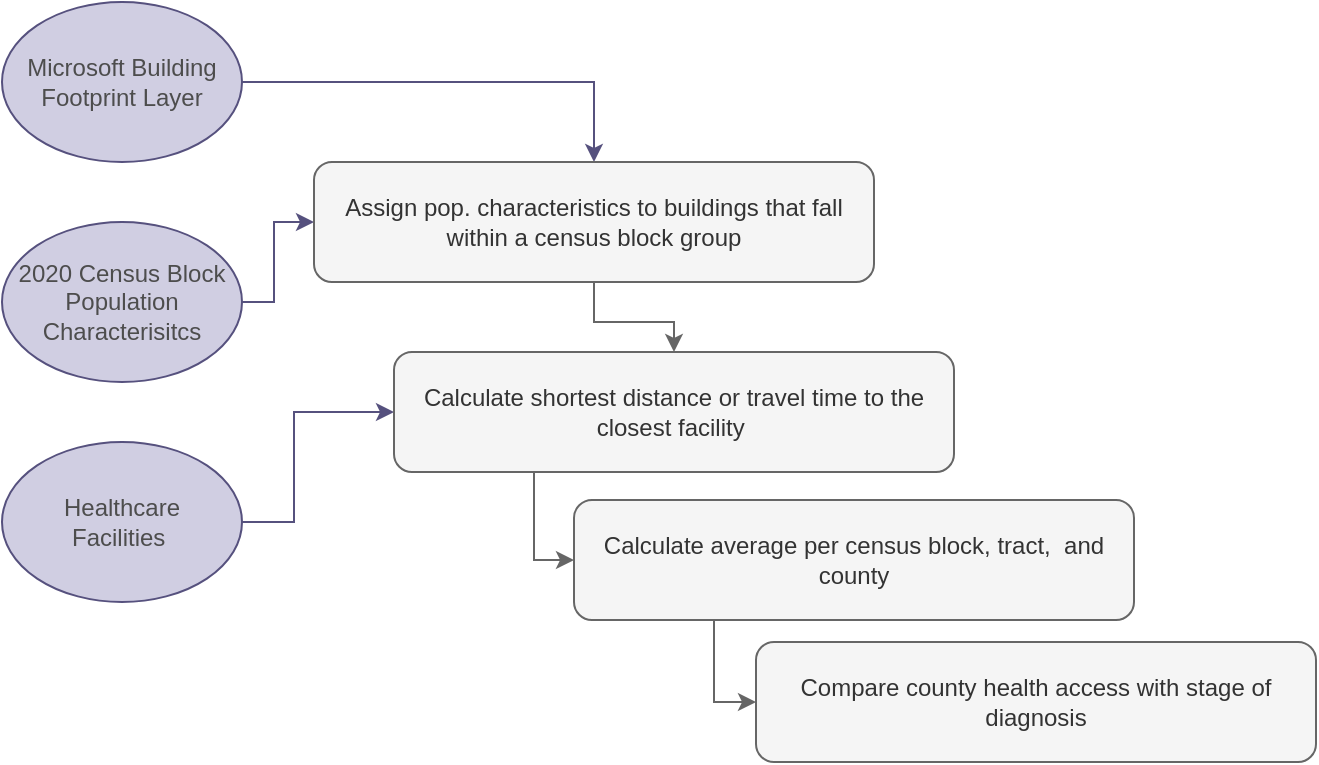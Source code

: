 <mxfile version="23.1.1" type="github">
  <diagram name="Page-1" id="Spny9eBOnEaTohduiuO0">
    <mxGraphModel dx="1004" dy="648" grid="1" gridSize="10" guides="1" tooltips="1" connect="1" arrows="1" fold="1" page="1" pageScale="1" pageWidth="850" pageHeight="1100" math="0" shadow="0">
      <root>
        <mxCell id="0" />
        <mxCell id="1" parent="0" />
        <mxCell id="7Uv4zYvhc0PwlJTERLrj-8" style="edgeStyle=orthogonalEdgeStyle;rounded=0;orthogonalLoop=1;jettySize=auto;html=1;exitX=1;exitY=0.5;exitDx=0;exitDy=0;entryX=0.5;entryY=0;entryDx=0;entryDy=0;strokeColor=#56517E;" edge="1" parent="1" source="7Uv4zYvhc0PwlJTERLrj-1" target="7Uv4zYvhc0PwlJTERLrj-22">
          <mxGeometry relative="1" as="geometry">
            <mxPoint x="156.0" y="190" as="sourcePoint" />
            <mxPoint x="326" y="215" as="targetPoint" />
            <Array as="points">
              <mxPoint x="326" y="190" />
            </Array>
          </mxGeometry>
        </mxCell>
        <mxCell id="7Uv4zYvhc0PwlJTERLrj-1" value="Microsoft Building Footprint Layer" style="ellipse;whiteSpace=wrap;html=1;fillColor=#d0cee2;strokeColor=#56517e;fontColor=#4D4D4D;" vertex="1" parent="1">
          <mxGeometry x="30" y="150" width="120" height="80" as="geometry" />
        </mxCell>
        <mxCell id="7Uv4zYvhc0PwlJTERLrj-14" style="edgeStyle=orthogonalEdgeStyle;rounded=0;orthogonalLoop=1;jettySize=auto;html=1;exitX=1;exitY=0.5;exitDx=0;exitDy=0;entryX=0;entryY=0.5;entryDx=0;entryDy=0;strokeColor=#56517E;" edge="1" parent="1" source="7Uv4zYvhc0PwlJTERLrj-2" target="7Uv4zYvhc0PwlJTERLrj-22">
          <mxGeometry relative="1" as="geometry">
            <mxPoint x="156.0" y="300" as="sourcePoint" />
            <mxPoint x="186" y="245" as="targetPoint" />
            <Array as="points">
              <mxPoint x="166" y="300" />
              <mxPoint x="166" y="260" />
            </Array>
          </mxGeometry>
        </mxCell>
        <mxCell id="7Uv4zYvhc0PwlJTERLrj-2" value="2020 Census Block Population Characterisitcs" style="ellipse;whiteSpace=wrap;html=1;fillColor=#d0cee2;strokeColor=#56517e;fontColor=#4D4D4D;" vertex="1" parent="1">
          <mxGeometry x="30" y="260" width="120" height="80" as="geometry" />
        </mxCell>
        <mxCell id="7Uv4zYvhc0PwlJTERLrj-15" style="edgeStyle=orthogonalEdgeStyle;rounded=0;orthogonalLoop=1;jettySize=auto;html=1;exitX=1;exitY=0.5;exitDx=0;exitDy=0;entryX=0;entryY=0.5;entryDx=0;entryDy=0;strokeColor=#56517E;" edge="1" parent="1" source="7Uv4zYvhc0PwlJTERLrj-3" target="7Uv4zYvhc0PwlJTERLrj-10">
          <mxGeometry relative="1" as="geometry">
            <mxPoint x="246" y="410.462" as="targetPoint" />
            <mxPoint x="156.0" y="410" as="sourcePoint" />
            <Array as="points">
              <mxPoint x="176" y="410" />
              <mxPoint x="176" y="355" />
            </Array>
          </mxGeometry>
        </mxCell>
        <mxCell id="7Uv4zYvhc0PwlJTERLrj-3" value="Healthcare &lt;br&gt;Facilities&amp;nbsp;" style="ellipse;whiteSpace=wrap;html=1;fillColor=#d0cee2;strokeColor=#56517e;fontColor=#4D4D4D;" vertex="1" parent="1">
          <mxGeometry x="30" y="370" width="120" height="80" as="geometry" />
        </mxCell>
        <mxCell id="7Uv4zYvhc0PwlJTERLrj-17" style="edgeStyle=orthogonalEdgeStyle;rounded=0;orthogonalLoop=1;jettySize=auto;html=1;exitX=0.5;exitY=1;exitDx=0;exitDy=0;entryX=0.5;entryY=0;entryDx=0;entryDy=0;strokeColor=#666666;" edge="1" parent="1" source="7Uv4zYvhc0PwlJTERLrj-22" target="7Uv4zYvhc0PwlJTERLrj-10">
          <mxGeometry relative="1" as="geometry" />
        </mxCell>
        <mxCell id="7Uv4zYvhc0PwlJTERLrj-21" style="edgeStyle=orthogonalEdgeStyle;rounded=0;orthogonalLoop=1;jettySize=auto;html=1;exitX=0.25;exitY=1;exitDx=0;exitDy=0;entryX=0;entryY=0.5;entryDx=0;entryDy=0;strokeColor=#666666;" edge="1" parent="1" source="7Uv4zYvhc0PwlJTERLrj-10" target="7Uv4zYvhc0PwlJTERLrj-13">
          <mxGeometry relative="1" as="geometry" />
        </mxCell>
        <mxCell id="7Uv4zYvhc0PwlJTERLrj-10" value="Calculate shortest distance or travel time to the closest facility&amp;nbsp;" style="rounded=1;whiteSpace=wrap;html=1;fillColor=#f5f5f5;fontColor=#333333;strokeColor=#666666;" vertex="1" parent="1">
          <mxGeometry x="226" y="325" width="280" height="60" as="geometry" />
        </mxCell>
        <mxCell id="7Uv4zYvhc0PwlJTERLrj-20" style="edgeStyle=orthogonalEdgeStyle;rounded=0;orthogonalLoop=1;jettySize=auto;html=1;exitX=0.25;exitY=1;exitDx=0;exitDy=0;entryX=0;entryY=0.5;entryDx=0;entryDy=0;strokeColor=#666666;" edge="1" parent="1" source="7Uv4zYvhc0PwlJTERLrj-13" target="7Uv4zYvhc0PwlJTERLrj-18">
          <mxGeometry relative="1" as="geometry" />
        </mxCell>
        <mxCell id="7Uv4zYvhc0PwlJTERLrj-13" value="Calculate average per census block, tract,&amp;nbsp; and county" style="rounded=1;whiteSpace=wrap;html=1;fillColor=#f5f5f5;fontColor=#333333;strokeColor=#666666;" vertex="1" parent="1">
          <mxGeometry x="316" y="399" width="280" height="60" as="geometry" />
        </mxCell>
        <mxCell id="7Uv4zYvhc0PwlJTERLrj-18" value="Compare county health access with stage of diagnosis" style="rounded=1;whiteSpace=wrap;html=1;fillColor=#f5f5f5;fontColor=#333333;strokeColor=#666666;" vertex="1" parent="1">
          <mxGeometry x="407" y="470" width="280" height="60" as="geometry" />
        </mxCell>
        <mxCell id="7Uv4zYvhc0PwlJTERLrj-22" value="Assign pop. characteristics to buildings that fall within a census block group" style="rounded=1;whiteSpace=wrap;html=1;fillColor=#f5f5f5;fontColor=#333333;strokeColor=#666666;" vertex="1" parent="1">
          <mxGeometry x="186" y="230" width="280" height="60" as="geometry" />
        </mxCell>
      </root>
    </mxGraphModel>
  </diagram>
</mxfile>
